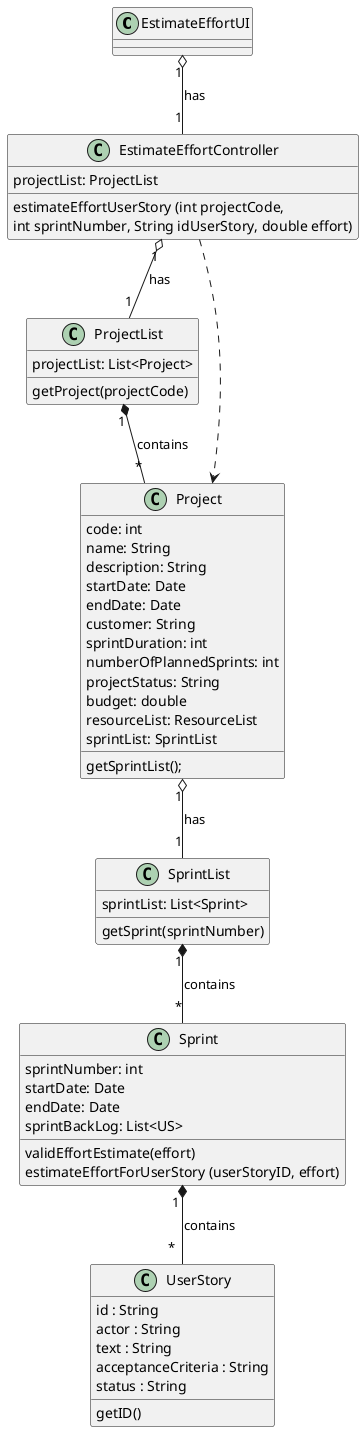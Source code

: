 @startuml

class EstimateEffortUI {
}

class EstimateEffortController {
projectList: ProjectList
estimateEffortUserStory (int projectCode, \nint sprintNumber, String idUserStory, double effort)
}

class ProjectList {
projectList: List<Project>
getProject(projectCode)
}

class Project {
code: int
name: String
description: String
startDate: Date
endDate: Date
customer: String
sprintDuration: int
numberOfPlannedSprints: int
projectStatus: String
budget: double
resourceList: ResourceList
sprintList: SprintList
getSprintList();
}

class SprintList {
sprintList: List<Sprint>
getSprint(sprintNumber)
}

class Sprint {
sprintNumber: int
startDate: Date
endDate: Date
sprintBackLog: List<US>
validEffortEstimate(effort)
estimateEffortForUserStory (userStoryID, effort)
}

class UserStory {
id : String
actor : String
text : String
acceptanceCriteria : String
status : String
getID()
}

EstimateEffortUI "1" o--  "1" EstimateEffortController: has
EstimateEffortController "1" o-- "1" ProjectList: has
ProjectList "1" *-- "*" Project: contains
Project "1" o-- "1" SprintList: has
SprintList "1" *-- "*" Sprint: contains
Sprint "1 " *-- " *  " UserStory : contains
EstimateEffortController ..> Project

@enduml